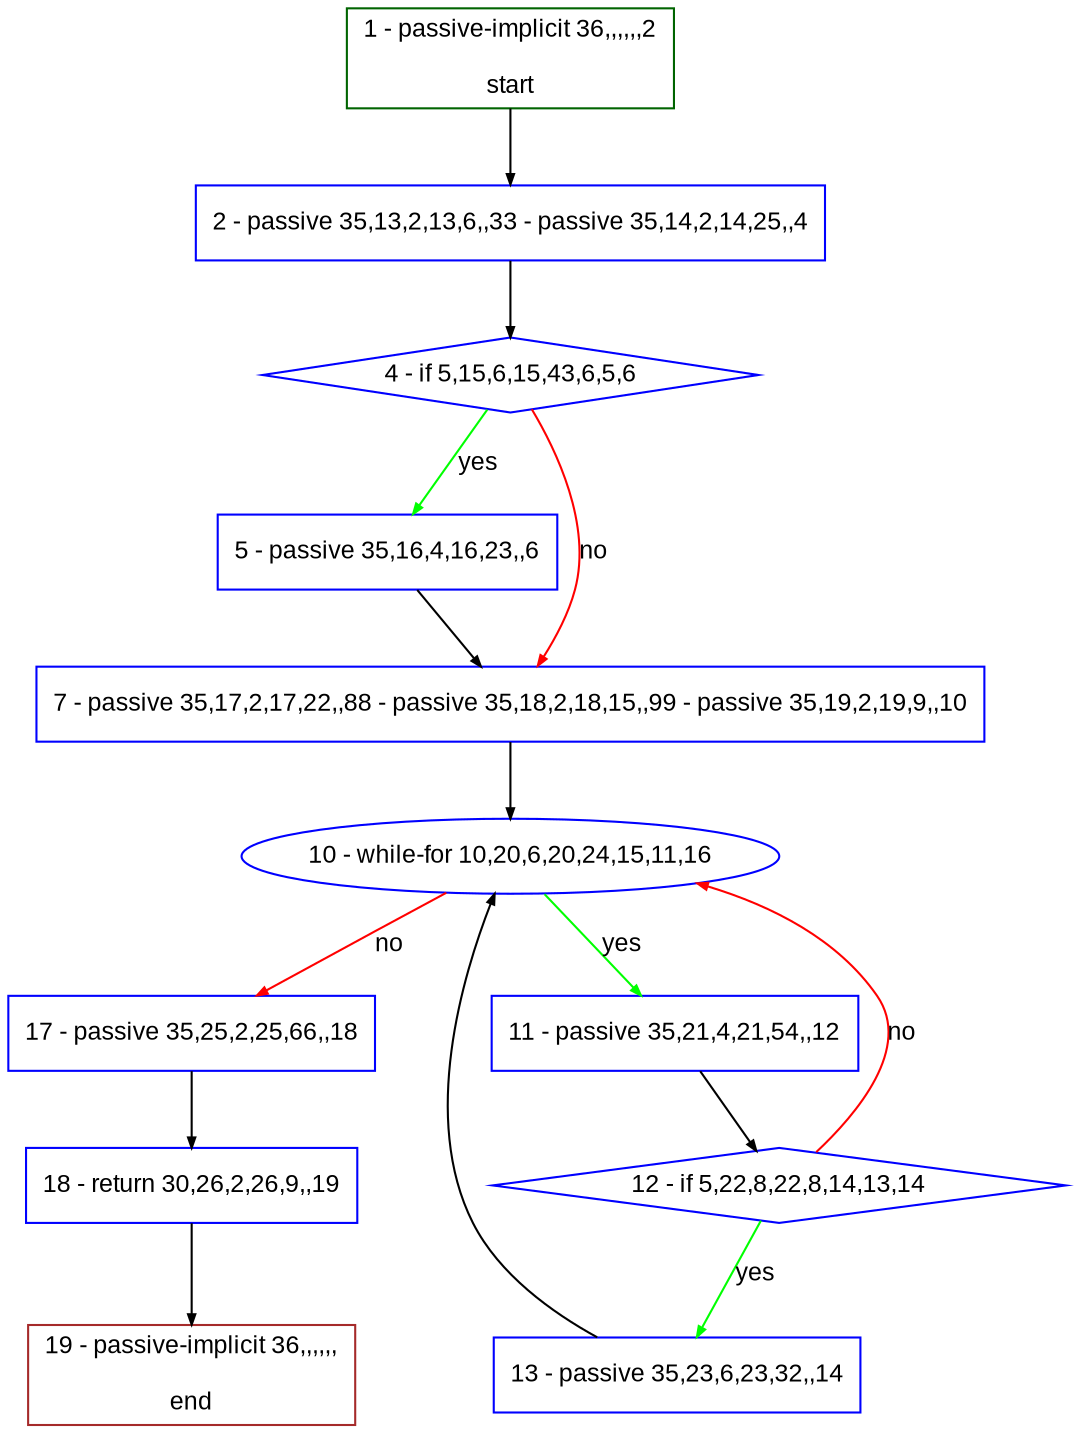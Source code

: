 digraph "" {
  graph [pack="true", label="", fontsize="12", packmode="clust", fontname="Arial", fillcolor="#FFFFCC", bgcolor="white", style="rounded,filled", compound="true"];
  node [node_initialized="no", label="", color="grey", fontsize="12", fillcolor="white", fontname="Arial", style="filled", shape="rectangle", compound="true", fixedsize="false"];
  edge [fontcolor="black", arrowhead="normal", arrowtail="none", arrowsize="0.5", ltail="", label="", color="black", fontsize="12", lhead="", fontname="Arial", dir="forward", compound="true"];
  __N1 [label="2 - passive 35,13,2,13,6,,33 - passive 35,14,2,14,25,,4", color="#0000ff", fillcolor="#ffffff", style="filled", shape="box"];
  __N2 [label="1 - passive-implicit 36,,,,,,2\n\nstart", color="#006400", fillcolor="#ffffff", style="filled", shape="box"];
  __N3 [label="4 - if 5,15,6,15,43,6,5,6", color="#0000ff", fillcolor="#ffffff", style="filled", shape="diamond"];
  __N4 [label="5 - passive 35,16,4,16,23,,6", color="#0000ff", fillcolor="#ffffff", style="filled", shape="box"];
  __N5 [label="7 - passive 35,17,2,17,22,,88 - passive 35,18,2,18,15,,99 - passive 35,19,2,19,9,,10", color="#0000ff", fillcolor="#ffffff", style="filled", shape="box"];
  __N6 [label="10 - while-for 10,20,6,20,24,15,11,16", color="#0000ff", fillcolor="#ffffff", style="filled", shape="oval"];
  __N7 [label="11 - passive 35,21,4,21,54,,12", color="#0000ff", fillcolor="#ffffff", style="filled", shape="box"];
  __N8 [label="17 - passive 35,25,2,25,66,,18", color="#0000ff", fillcolor="#ffffff", style="filled", shape="box"];
  __N9 [label="12 - if 5,22,8,22,8,14,13,14", color="#0000ff", fillcolor="#ffffff", style="filled", shape="diamond"];
  __N10 [label="13 - passive 35,23,6,23,32,,14", color="#0000ff", fillcolor="#ffffff", style="filled", shape="box"];
  __N11 [label="18 - return 30,26,2,26,9,,19", color="#0000ff", fillcolor="#ffffff", style="filled", shape="box"];
  __N12 [label="19 - passive-implicit 36,,,,,,\n\nend", color="#a52a2a", fillcolor="#ffffff", style="filled", shape="box"];
  __N2 -> __N1 [arrowhead="normal", arrowtail="none", color="#000000", label="", dir="forward"];
  __N1 -> __N3 [arrowhead="normal", arrowtail="none", color="#000000", label="", dir="forward"];
  __N3 -> __N4 [arrowhead="normal", arrowtail="none", color="#00ff00", label="yes", dir="forward"];
  __N3 -> __N5 [arrowhead="normal", arrowtail="none", color="#ff0000", label="no", dir="forward"];
  __N4 -> __N5 [arrowhead="normal", arrowtail="none", color="#000000", label="", dir="forward"];
  __N5 -> __N6 [arrowhead="normal", arrowtail="none", color="#000000", label="", dir="forward"];
  __N6 -> __N7 [arrowhead="normal", arrowtail="none", color="#00ff00", label="yes", dir="forward"];
  __N6 -> __N8 [arrowhead="normal", arrowtail="none", color="#ff0000", label="no", dir="forward"];
  __N7 -> __N9 [arrowhead="normal", arrowtail="none", color="#000000", label="", dir="forward"];
  __N9 -> __N6 [arrowhead="normal", arrowtail="none", color="#ff0000", label="no", dir="forward"];
  __N9 -> __N10 [arrowhead="normal", arrowtail="none", color="#00ff00", label="yes", dir="forward"];
  __N10 -> __N6 [arrowhead="normal", arrowtail="none", color="#000000", label="", dir="forward"];
  __N8 -> __N11 [arrowhead="normal", arrowtail="none", color="#000000", label="", dir="forward"];
  __N11 -> __N12 [arrowhead="normal", arrowtail="none", color="#000000", label="", dir="forward"];
}
